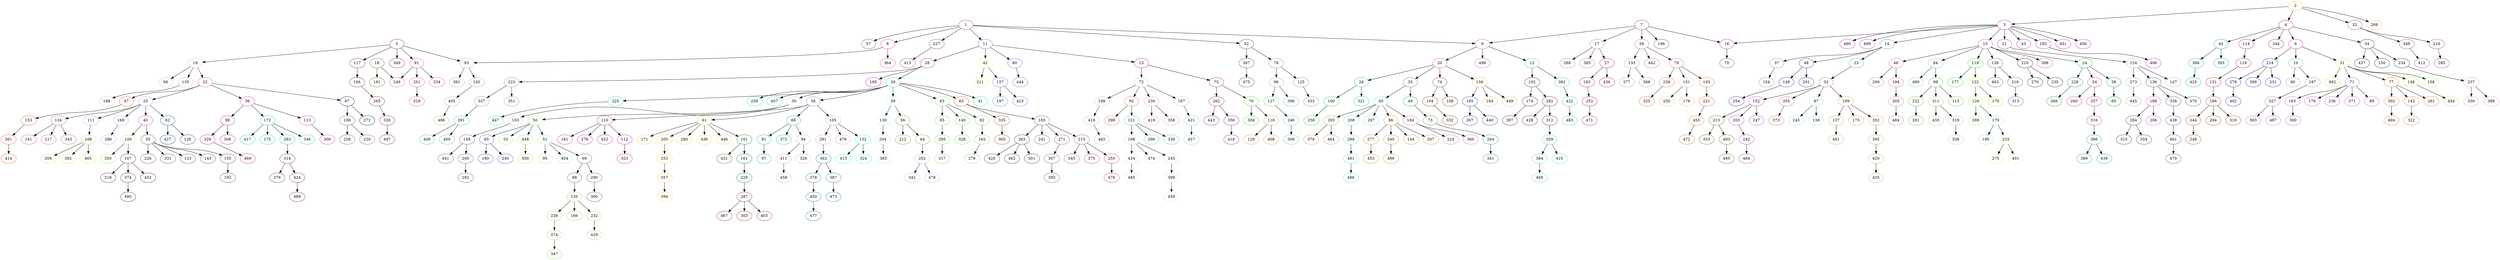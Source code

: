 digraph sample {
18 [color="#2e7300"];
91 [color="#fd2eb8"];
5 [color="#8a005c"];
8 [color="#fd2e5c"];
1 [color="#732e73"];
7 [color="#732e5c"];
3 [color="#cf00cf"];
124 [color="#b8a1b8"];
136 [color="#2e4573"];
188 [color="#fd2ecf"];
284 [color="#452e00"];
2 [color="#fdb845"];
4 [color="#b8002e"];
6 [color="#e6008a"];
10 [color="#73a1a1"];
327 [color="#b85ccf"];
31 [color="#a1fd2e"];
71 [color="#cf45cf"];
77 [color="#e67317"];
214 [color="#2e00cf"];
34 [color="#171717"];
237 [color="#e68acf"];
44 [color="#00a1e6"];
186 [color="#b82e00"];
32 [color="#a12e73"];
14 [color="#5c8aa1"];
33 [color="#e64573"];
87 [color="#8ae6b8"];
109 [color="#cfa145"];
152 [color="#cf17cf"];
213 [color="#5c5c00"];
48 [color="#1717b8"];
15 [color="#e62e8a"];
24 [color="#00a117"];
54 [color="#e6178a"];
386 [color="#17a173"];
46 [color="#cf5c8a"];
84 [color="#5ccfb8"];
99 [color="#5cb817"];
311 [color="#b8b8a1"];
119 [color="#00e62e"];
122 [color="#b8fd00"];
126 [color="#a1fd2e"];
179 [color="#8ae6b8"];
233 [color="#cffd73"];
139 [color="#5c458a"];
210 [color="#2e002e"];
17 [color="#b8735c"];
27 [color="#cf0017"];
59 [color="#cf5c8a"];
79 [color="#fd5c17"];
151 [color="#e6b88a"];
133 [color="#8aa18a"];
9 [color="#cf45b8"];
12 [color="#2ecf73"];
102 [color="#5c002e"];
282 [color="#730045"];
359 [color="#45cfcf"];
20 [color="#fd4545"];
26 [color="#00cf45"];
35 [color="#17a12e"];
45 [color="#45e6cf"];
86 [color="#cf8a00"];
184 [color="#e65cb8"];
293 [color="#cf8a5c"];
74 [color="#732e00"];
156 [color="#fdb845"];
185 [color="#172ea1"];
11 [color="#5c5ccf"];
13 [color="#cf002e"];
72 [color="#8acfa1"];
92 [color="#fd5c17"];
121 [color="#45cf8a"];
198 [color="#cfe6b8"];
230 [color="#fd8aa1"];
75 [color="#cf002e"];
76 [color="#2ee600"];
118 [color="#fd8a45"];
262 [color="#a10073"];
28 [color="#b800a1"];
29 [color="#17e6a1"];
30 [color="#cfb8e6"];
50 [color="#8afd2e"];
51 [color="#a1e68a"];
69 [color="#5c4573"];
120 [color="#a1cf5c"];
65 [color="#452ecf"];
159 [color="#8a2e8a"];
38 [color="#a15ccf"];
61 [color="#fdcf17"];
101 [color="#007317"];
287 [color="#a11717"];
68 [color="#00b8a1"];
94 [color="#cfa1e6"];
105 [color="#e68acf"];
132 [color="#00fde6"];
362 [color="#1773a1"];
110 [color="#e6008a"];
39 [color="#a1fdb8"];
56 [color="#8a8a17"];
202 [color="#cfa1fd"];
63 [color="#5ce645"];
83 [color="#cf2e00"];
165 [color="#8a4545"];
215 [color="#b82e8a"];
263 [color="#2e1745"];
223 [color="#b8738a"];
391 [color="#2eb8b8"];
42 [color="#e6fd2e"];
157 [color="#5c73e6"];
52 [color="#5c2e17"];
78 [color="#738a8a"];
96 [color="#5ccf73"];
93 [color="#a1b873"];
19 [color="#cfb8b8"];
22 [color="#fd452e"];
25 [color="#b88afd"];
40 [color="#e617cf"];
55 [color="#732e45"];
100 [color="#a1e645"];
107 [color="#5c0017"];
62 [color="#002e8a"];
168 [color="#b8e645"];
134 [color="#b85c5c"];
36 [color="#e617a1"];
98 [color="#cf008a"];
172 [color="#00cfb8"];
314 [color="#731717"];
67 [color="#000045"];
106 [color="#73455c"];
191 [color="#2e7300"];
249 [color="#2e7300"];
249 [color="#fd2eb8"];
251 [color="#fd2eb8"];
318 [color="#fd2eb8"];
364 [color="#fd2e5c"];
16 [color="#732e5c"];
70 [color="#732e5c"];
16 [color="#cf00cf"];
21 [color="#cf00cf"];
206 [color="#fd2ecf"];
315 [color="#452e00"];
354 [color="#452e00"];
338 [color="#2e4573"];
438 [color="#2e4573"];
461 [color="#2e4573"];
470 [color="#2e4573"];
370 [color="#2e4573"];
147 [color="#b8a1b8"];
273 [color="#b8a1b8"];
445 [color="#b8a1b8"];
90 [color="#73a1a1"];
187 [color="#73a1a1"];
363 [color="#b85ccf"];
487 [color="#b85ccf"];
89 [color="#cf45cf"];
163 [color="#cf45cf"];
390 [color="#cf45cf"];
176 [color="#cf45cf"];
236 [color="#cf45cf"];
371 [color="#cf45cf"];
142 [color="#e67317"];
322 [color="#e67317"];
261 [color="#e67317"];
302 [color="#e67317"];
494 [color="#e67317"];
148 [color="#a1fd2e"];
454 [color="#a1fd2e"];
158 [color="#a1fd2e"];
492 [color="#a1fd2e"];
231 [color="#2e00cf"];
278 [color="#2e00cf"];
402 [color="#2e00cf"];
369 [color="#2e00cf"];
150 [color="#171717"];
234 [color="#171717"];
330 [color="#e68acf"];
388 [color="#e68acf"];
437 [color="#171717"];
366 [color="#00a1e6"];
425 [color="#00a1e6"];
393 [color="#00a1e6"];
114 [color="#b8002e"];
116 [color="#b8002e"];
131 [color="#b8002e"];
244 [color="#b82e00"];
248 [color="#b82e00"];
294 [color="#b82e00"];
310 [color="#b82e00"];
344 [color="#b8002e"];
216 [color="#a12e73"];
285 [color="#a12e73"];
348 [color="#a12e73"];
412 [color="#a12e73"];
268 [color="#fdb845"];
23 [color="#5c8aa1"];
138 [color="#8ae6b8"];
243 [color="#8ae6b8"];
137 [color="#cfa145"];
491 [color="#cfa145"];
173 [color="#cfa145"];
352 [color="#cfa145"];
395 [color="#cfa145"];
420 [color="#cfa145"];
435 [color="#cfa145"];
203 [color="#cf17cf"];
242 [color="#cf17cf"];
466 [color="#cf17cf"];
353 [color="#5c5c00"];
493 [color="#5c5c00"];
495 [color="#5c5c00"];
247 [color="#cf17cf"];
355 [color="#e64573"];
373 [color="#e64573"];
37 [color="#5c8aa1"];
154 [color="#5c8aa1"];
149 [color="#1717b8"];
254 [color="#1717b8"];
201 [color="#1717b8"];
257 [color="#e6178a"];
316 [color="#e6178a"];
389 [color="#17a173"];
439 [color="#17a173"];
260 [color="#e6178a"];
58 [color="#00a117"];
60 [color="#00a117"];
228 [color="#00a117"];
266 [color="#00a117"];
194 [color="#cf5c8a"];
305 [color="#cf5c8a"];
484 [color="#cf5c8a"];
269 [color="#cf5c8a"];
115 [color="#5cb817"];
222 [color="#5cb817"];
281 [color="#5cb817"];
319 [color="#b8b8a1"];
336 [color="#b8b8a1"];
433 [color="#b8b8a1"];
490 [color="#5ccfb8"];
190 [color="#8ae6b8"];
275 [color="#cffd73"];
401 [color="#cffd73"];
289 [color="#a1fd2e"];
170 [color="#b8fd00"];
177 [color="#00e62e"];
219 [color="#5c458a"];
313 [color="#5c458a"];
463 [color="#5c458a"];
235 [color="#2e002e"];
270 [color="#2e002e"];
398 [color="#e62e8a"];
43 [color="#cf00cf"];
182 [color="#cf00cf"];
406 [color="#cf00cf"];
451 [color="#cf00cf"];
456 [color="#cf00cf"];
460 [color="#cf00cf"];
499 [color="#cf00cf"];
183 [color="#cf0017"];
252 [color="#cf0017"];
471 [color="#cf0017"];
436 [color="#cf0017"];
288 [color="#b8735c"];
385 [color="#b8735c"];
178 [color="#e6b88a"];
250 [color="#e6b88a"];
193 [color="#fd5c17"];
221 [color="#fd5c17"];
455 [color="#fd5c17"];
472 [color="#fd5c17"];
239 [color="#fd5c17"];
325 [color="#fd5c17"];
368 [color="#8aa18a"];
377 [color="#8aa18a"];
442 [color="#cf5c8a"];
196 [color="#732e5c"];
174 [color="#5c002e"];
397 [color="#5c002e"];
312 [color="#730045"];
384 [color="#45cfcf"];
468 [color="#45cfcf"];
410 [color="#45cfcf"];
428 [color="#730045"];
382 [color="#2ecf73"];
422 [color="#2ecf73"];
483 [color="#2ecf73"];
160 [color="#00cf45"];
256 [color="#00cf45"];
321 [color="#00cf45"];
144 [color="#cf8a00"];
207 [color="#cf8a00"];
277 [color="#cf8a00"];
453 [color="#cf8a00"];
340 [color="#cf8a00"];
489 [color="#cf8a00"];
224 [color="#e65cb8"];
360 [color="#e65cb8"];
208 [color="#45e6cf"];
299 [color="#45e6cf"];
481 [color="#45e6cf"];
486 [color="#45e6cf"];
379 [color="#cf8a5c"];
464 [color="#cf8a5c"];
297 [color="#45e6cf"];
49 [color="#17a12e"];
73 [color="#17a12e"];
264 [color="#17a12e"];
341 [color="#17a12e"];
104 [color="#732e00"];
332 [color="#732e00"];
108 [color="#732e00"];
164 [color="#fdb845"];
267 [color="#172ea1"];
440 [color="#172ea1"];
449 [color="#fdb845"];
498 [color="#cf45b8"];
245 [color="#cfe6b8"];
399 [color="#cfe6b8"];
459 [color="#cfe6b8"];
434 [color="#cfe6b8"];
485 [color="#cfe6b8"];
474 [color="#cfe6b8"];
296 [color="#45cf8a"];
339 [color="#45cf8a"];
298 [color="#fd5c17"];
167 [color="#8acfa1"];
421 [color="#8acfa1"];
457 [color="#8acfa1"];
199 [color="#8acfa1"];
416 [color="#8acfa1"];
482 [color="#8acfa1"];
358 [color="#fd8aa1"];
419 [color="#fd8aa1"];
129 [color="#fd8a45"];
408 [color="#fd8a45"];
304 [color="#2ee600"];
356 [color="#a10073"];
418 [color="#a10073"];
443 [color="#a10073"];
88 [color="#5c4573"];
166 [color="#a1cf5c"];
232 [color="#a1cf5c"];
429 [color="#a1cf5c"];
238 [color="#a1cf5c"];
274 [color="#a1cf5c"];
347 [color="#a1cf5c"];
290 [color="#5c4573"];
300 [color="#5c4573"];
95 [color="#a1e68a"];
404 [color="#a1e68a"];
53 [color="#8afd2e"];
180 [color="#452ecf"];
240 [color="#452ecf"];
448 [color="#8afd2e"];
500 [color="#8afd2e"];
103 [color="#cfb8e6"];
200 [color="#8a2e8a"];
292 [color="#8a2e8a"];
441 [color="#8a2e8a"];
161 [color="#007317"];
229 [color="#007317"];
303 [color="#a11717"];
403 [color="#a11717"];
467 [color="#a11717"];
431 [color="#007317"];
171 [color="#fdcf17"];
205 [color="#fdcf17"];
253 [color="#fdcf17"];
357 [color="#fdcf17"];
394 [color="#fdcf17"];
280 [color="#fdcf17"];
430 [color="#fdcf17"];
446 [color="#fdcf17"];
81 [color="#00b8a1"];
97 [color="#00b8a1"];
320 [color="#cfa1e6"];
411 [color="#cfa1e6"];
458 [color="#cfa1e6"];
372 [color="#00b8a1"];
324 [color="#00fde6"];
415 [color="#00fde6"];
291 [color="#e68acf"];
378 [color="#1773a1"];
450 [color="#1773a1"];
477 [color="#1773a1"];
387 [color="#1773a1"];
473 [color="#1773a1"];
479 [color="#e68acf"];
112 [color="#e6008a"];
323 [color="#e6008a"];
181 [color="#e6008a"];
276 [color="#e6008a"];
432 [color="#e6008a"];
64 [color="#8a8a17"];
342 [color="#cfa1fd"];
478 [color="#cfa1fd"];
212 [color="#8a8a17"];
130 [color="#a1fdb8"];
204 [color="#a1fdb8"];
383 [color="#a1fdb8"];
41 [color="#17e6a1"];
82 [color="#5ce645"];
162 [color="#5ce645"];
279 [color="#5ce645"];
85 [color="#5ce645"];
295 [color="#5ce645"];
317 [color="#5ce645"];
140 [color="#5ce645"];
328 [color="#5ce645"];
255 [color="#b82e8a"];
476 [color="#b82e8a"];
345 [color="#b82e8a"];
375 [color="#b82e8a"];
241 [color="#8a4545"];
301 [color="#2e1745"];
426 [color="#2e1745"];
462 [color="#2e1745"];
271 [color="#8a4545"];
307 [color="#8a4545"];
380 [color="#8a4545"];
335 [color="#cf2e00"];
365 [color="#cf2e00"];
225 [color="#17e6a1"];
447 [color="#17e6a1"];
259 [color="#17e6a1"];
407 [color="#17e6a1"];
195 [color="#b800a1"];
337 [color="#b8738a"];
400 [color="#2eb8b8"];
409 [color="#2eb8b8"];
351 [color="#b8738a"];
197 [color="#5c73e6"];
423 [color="#5c73e6"];
211 [color="#e6fd2e"];
80 [color="#5c5ccf"];
444 [color="#5c5ccf"];
127 [color="#5ccf73"];
246 [color="#5ccf73"];
306 [color="#5ccf73"];
396 [color="#5ccf73"];
125 [color="#738a8a"];
333 [color="#738a8a"];
367 [color="#5c2e17"];
475 [color="#5c2e17"];
57 [color="#732e73"];
227 [color="#732e73"];
413 [color="#732e73"];
145 [color="#a1b873"];
405 [color="#a1b873"];
496 [color="#a1b873"];
381 [color="#a1b873"];
123 [color="#732e45"];
143 [color="#732e45"];
155 [color="#732e45"];
192 [color="#732e45"];
226 [color="#732e45"];
331 [color="#732e45"];
218 [color="#5c0017"];
374 [color="#5c0017"];
480 [color="#5c0017"];
452 [color="#5c0017"];
350 [color="#a1e645"];
128 [color="#002e8a"];
427 [color="#002e8a"];
111 [color="#b88afd"];
209 [color="#b8e645"];
392 [color="#b8e645"];
465 [color="#b8e645"];
141 [color="#b85c5c"];
217 [color="#b85c5c"];
343 [color="#b85c5c"];
169 [color="#b88afd"];
286 [color="#b88afd"];
308 [color="#cf008a"];
329 [color="#cf008a"];
469 [color="#cf008a"];
113 [color="#e617a1"];
309 [color="#e617a1"];
175 [color="#00cfb8"];
283 [color="#00cfb8"];
376 [color="#731717"];
424 [color="#731717"];
488 [color="#731717"];
346 [color="#00cfb8"];
417 [color="#00cfb8"];
47 [color="#fd452e"];
153 [color="#fd452e"];
361 [color="#fd452e"];
414 [color="#fd452e"];
220 [color="#73455c"];
258 [color="#73455c"];
272 [color="#000045"];
66 [color="#cfb8b8"];
135 [color="#cfb8b8"];
189 [color="#cfb8b8"];
117 [color="#8a005c"];
146 [color="#8a005c"];
265 [color="#8a005c"];
326 [color="#8a005c"];
497 [color="#8a005c"];
349 [color="#8a005c"];
334 [color="#fd2eb8"];
2 -> 3[color="black"];
2 -> 4[color="black"];
4 -> 6[color="black"];
1 -> 8[color="black"];
1 -> 9[color="black"];
7 -> 9[color="black"];
6 -> 10[color="black"];
1 -> 11[color="black"];
9 -> 12[color="black"];
11 -> 13[color="black"];
3 -> 14[color="black"];
3 -> 15[color="black"];
3 -> 16[color="black"];
7 -> 16[color="black"];
7 -> 17[color="black"];
5 -> 19[color="black"];
9 -> 20[color="black"];
3 -> 21[color="black"];
19 -> 22[color="black"];
14 -> 23[color="black"];
15 -> 24[color="black"];
22 -> 25[color="black"];
20 -> 26[color="black"];
17 -> 27[color="black"];
11 -> 28[color="black"];
28 -> 29[color="black"];
29 -> 30[color="black"];
6 -> 31[color="black"];
2 -> 32[color="black"];
23 -> 33[color="black"];
4 -> 34[color="black"];
20 -> 35[color="black"];
22 -> 36[color="black"];
14 -> 37[color="black"];
29 -> 38[color="black"];
29 -> 39[color="black"];
25 -> 40[color="black"];
29 -> 41[color="black"];
11 -> 42[color="black"];
3 -> 43[color="black"];
4 -> 44[color="black"];
35 -> 45[color="black"];
15 -> 46[color="black"];
22 -> 47[color="black"];
14 -> 48[color="black"];
35 -> 49[color="black"];
30 -> 50[color="black"];
50 -> 51[color="black"];
1 -> 52[color="black"];
50 -> 53[color="black"];
24 -> 54[color="black"];
40 -> 55[color="black"];
39 -> 56[color="black"];
1 -> 57[color="black"];
24 -> 58[color="black"];
7 -> 59[color="black"];
58 -> 60[color="black"];
38 -> 61[color="black"];
25 -> 62[color="black"];
29 -> 63[color="black"];
56 -> 64[color="black"];
50 -> 65[color="black"];
19 -> 66[color="black"];
22 -> 67[color="black"];
38 -> 68[color="black"];
51 -> 69[color="black"];
16 -> 70[color="black"];
31 -> 71[color="black"];
13 -> 72[color="black"];
49 -> 73[color="black"];
20 -> 74[color="black"];
13 -> 75[color="black"];
75 -> 76[color="black"];
31 -> 77[color="black"];
52 -> 78[color="black"];
59 -> 79[color="black"];
11 -> 80[color="black"];
68 -> 81[color="black"];
63 -> 82[color="black"];
29 -> 83[color="black"];
15 -> 84[color="black"];
63 -> 85[color="black"];
45 -> 86[color="black"];
33 -> 87[color="black"];
69 -> 88[color="black"];
71 -> 89[color="black"];
10 -> 90[color="black"];
5 -> 91[color="black"];
72 -> 92[color="black"];
5 -> 93[color="black"];
8 -> 93[color="black"];
68 -> 94[color="black"];
51 -> 95[color="black"];
78 -> 96[color="black"];
81 -> 97[color="black"];
36 -> 98[color="black"];
84 -> 99[color="black"];
40 -> 100[color="black"];
61 -> 101[color="black"];
12 -> 102[color="black"];
30 -> 103[color="black"];
74 -> 104[color="black"];
38 -> 105[color="black"];
67 -> 106[color="black"];
100 -> 107[color="black"];
74 -> 108[color="black"];
33 -> 109[color="black"];
38 -> 110[color="black"];
25 -> 111[color="black"];
110 -> 112[color="black"];
36 -> 113[color="black"];
4 -> 114[color="black"];
99 -> 115[color="black"];
114 -> 116[color="black"];
5 -> 117[color="black"];
76 -> 118[color="black"];
15 -> 119[color="black"];
88 -> 120[color="black"];
92 -> 121[color="black"];
119 -> 122[color="black"];
55 -> 123[color="black"];
21 -> 124[color="black"];
78 -> 125[color="black"];
122 -> 126[color="black"];
96 -> 127[color="black"];
62 -> 128[color="black"];
118 -> 129[color="black"];
39 -> 130[color="black"];
116 -> 131[color="black"];
105 -> 132[color="black"];
59 -> 133[color="black"];
25 -> 134[color="black"];
19 -> 135[color="black"];
124 -> 136[color="black"];
109 -> 137[color="black"];
87 -> 138[color="black"];
15 -> 139[color="black"];
63 -> 140[color="black"];
134 -> 141[color="black"];
77 -> 142[color="black"];
55 -> 143[color="black"];
86 -> 144[color="black"];
93 -> 145[color="black"];
117 -> 146[color="black"];
124 -> 147[color="black"];
31 -> 148[color="black"];
48 -> 149[color="black"];
34 -> 150[color="black"];
79 -> 151[color="black"];
33 -> 152[color="black"];
47 -> 153[color="black"];
37 -> 154[color="black"];
55 -> 155[color="black"];
20 -> 156[color="black"];
42 -> 157[color="black"];
31 -> 158[color="black"];
103 -> 159[color="black"];
26 -> 160[color="black"];
101 -> 161[color="black"];
82 -> 162[color="black"];
71 -> 163[color="black"];
156 -> 164[color="black"];
83 -> 165[color="black"];
120 -> 166[color="black"];
72 -> 167[color="black"];
111 -> 168[color="black"];
25 -> 169[color="black"];
122 -> 170[color="black"];
61 -> 171[color="black"];
36 -> 172[color="black"];
109 -> 173[color="black"];
102 -> 174[color="black"];
172 -> 175[color="black"];
71 -> 176[color="black"];
119 -> 177[color="black"];
151 -> 178[color="black"];
126 -> 179[color="black"];
65 -> 180[color="black"];
110 -> 181[color="black"];
3 -> 182[color="black"];
27 -> 183[color="black"];
45 -> 184[color="black"];
156 -> 185[color="black"];
131 -> 186[color="black"];
10 -> 187[color="black"];
136 -> 188[color="black"];
135 -> 189[color="black"];
179 -> 190[color="black"];
18 -> 191[color="black"];
155 -> 192[color="black"];
79 -> 193[color="black"];
46 -> 194[color="black"];
28 -> 195[color="black"];
7 -> 196[color="black"];
157 -> 197[color="black"];
121 -> 198[color="black"];
72 -> 199[color="black"];
159 -> 200[color="black"];
48 -> 201[color="black"];
64 -> 202[color="black"];
152 -> 203[color="black"];
130 -> 204[color="black"];
61 -> 205[color="black"];
188 -> 206[color="black"];
86 -> 207[color="black"];
45 -> 208[color="black"];
168 -> 209[color="black"];
15 -> 210[color="black"];
42 -> 211[color="black"];
56 -> 212[color="black"];
152 -> 213[color="black"];
6 -> 214[color="black"];
165 -> 215[color="black"];
32 -> 216[color="black"];
134 -> 217[color="black"];
107 -> 218[color="black"];
139 -> 219[color="black"];
106 -> 220[color="black"];
193 -> 221[color="black"];
99 -> 222[color="black"];
28 -> 223[color="black"];
184 -> 224[color="black"];
29 -> 225[color="black"];
55 -> 226[color="black"];
1 -> 227[color="black"];
24 -> 228[color="black"];
161 -> 229[color="black"];
72 -> 230[color="black"];
214 -> 231[color="black"];
120 -> 232[color="black"];
179 -> 233[color="black"];
34 -> 234[color="black"];
210 -> 235[color="black"];
71 -> 236[color="black"];
234 -> 237[color="black"];
120 -> 238[color="black"];
79 -> 239[color="black"];
65 -> 240[color="black"];
165 -> 241[color="black"];
203 -> 242[color="black"];
87 -> 243[color="black"];
186 -> 244[color="black"];
198 -> 245[color="black"];
127 -> 246[color="black"];
152 -> 247[color="black"];
244 -> 248[color="black"];
18 -> 249[color="black"];
91 -> 249[color="black"];
151 -> 250[color="black"];
91 -> 251[color="black"];
183 -> 252[color="black"];
205 -> 253[color="black"];
149 -> 254[color="black"];
215 -> 255[color="black"];
160 -> 256[color="black"];
54 -> 257[color="black"];
106 -> 258[color="black"];
29 -> 259[color="black"];
54 -> 260[color="black"];
77 -> 261[color="black"];
75 -> 262[color="black"];
165 -> 263[color="black"];
73 -> 264[color="black"];
146 -> 265[color="black"];
228 -> 266[color="black"];
185 -> 267[color="black"];
2 -> 268[color="black"];
46 -> 269[color="black"];
210 -> 270[color="black"];
165 -> 271[color="black"];
67 -> 272[color="black"];
124 -> 273[color="black"];
238 -> 274[color="black"];
233 -> 275[color="black"];
110 -> 276[color="black"];
86 -> 277[color="black"];
214 -> 278[color="black"];
162 -> 279[color="black"];
61 -> 280[color="black"];
222 -> 281[color="black"];
102 -> 282[color="black"];
172 -> 283[color="black"];
188 -> 284[color="black"];
216 -> 285[color="black"];
169 -> 286[color="black"];
229 -> 287[color="black"];
17 -> 288[color="black"];
126 -> 289[color="black"];
69 -> 290[color="black"];
105 -> 291[color="black"];
200 -> 292[color="black"];
45 -> 293[color="black"];
186 -> 294[color="black"];
85 -> 295[color="black"];
121 -> 296[color="black"];
45 -> 297[color="black"];
92 -> 298[color="black"];
208 -> 299[color="black"];
290 -> 300[color="black"];
263 -> 301[color="black"];
77 -> 302[color="black"];
287 -> 303[color="black"];
76 -> 304[color="black"];
194 -> 305[color="black"];
246 -> 306[color="black"];
271 -> 307[color="black"];
98 -> 308[color="black"];
113 -> 309[color="black"];
186 -> 310[color="black"];
99 -> 311[color="black"];
282 -> 312[color="black"];
219 -> 313[color="black"];
283 -> 314[color="black"];
284 -> 315[color="black"];
257 -> 316[color="black"];
295 -> 317[color="black"];
251 -> 318[color="black"];
311 -> 319[color="black"];
94 -> 320[color="black"];
26 -> 321[color="black"];
142 -> 322[color="black"];
112 -> 323[color="black"];
132 -> 324[color="black"];
239 -> 325[color="black"];
265 -> 326[color="black"];
187 -> 327[color="black"];
140 -> 328[color="black"];
98 -> 329[color="black"];
237 -> 330[color="black"];
55 -> 331[color="black"];
104 -> 332[color="black"];
125 -> 333[color="black"];
91 -> 334[color="black"];
83 -> 335[color="black"];
319 -> 336[color="black"];
223 -> 337[color="black"];
136 -> 338[color="black"];
121 -> 339[color="black"];
86 -> 340[color="black"];
264 -> 341[color="black"];
202 -> 342[color="black"];
134 -> 343[color="black"];
4 -> 344[color="black"];
215 -> 345[color="black"];
172 -> 346[color="black"];
274 -> 347[color="black"];
32 -> 348[color="black"];
5 -> 349[color="black"];
100 -> 350[color="black"];
223 -> 351[color="black"];
109 -> 352[color="black"];
213 -> 353[color="black"];
284 -> 354[color="black"];
33 -> 355[color="black"];
262 -> 356[color="black"];
253 -> 357[color="black"];
230 -> 358[color="black"];
312 -> 359[color="black"];
184 -> 360[color="black"];
153 -> 361[color="black"];
291 -> 362[color="black"];
327 -> 363[color="black"];
8 -> 364[color="black"];
335 -> 365[color="black"];
44 -> 366[color="black"];
52 -> 367[color="black"];
133 -> 368[color="black"];
214 -> 369[color="black"];
136 -> 370[color="black"];
71 -> 371[color="black"];
68 -> 372[color="black"];
355 -> 373[color="black"];
107 -> 374[color="black"];
215 -> 375[color="black"];
314 -> 376[color="black"];
133 -> 377[color="black"];
362 -> 378[color="black"];
293 -> 379[color="black"];
307 -> 380[color="black"];
93 -> 381[color="black"];
12 -> 382[color="black"];
204 -> 383[color="black"];
359 -> 384[color="black"];
17 -> 385[color="black"];
316 -> 386[color="black"];
362 -> 387[color="black"];
237 -> 388[color="black"];
386 -> 389[color="black"];
163 -> 390[color="black"];
337 -> 391[color="black"];
168 -> 392[color="black"];
44 -> 393[color="black"];
357 -> 394[color="black"];
352 -> 395[color="black"];
96 -> 396[color="black"];
174 -> 397[color="black"];
15 -> 398[color="black"];
245 -> 399[color="black"];
391 -> 400[color="black"];
233 -> 401[color="black"];
278 -> 402[color="black"];
287 -> 403[color="black"];
51 -> 404[color="black"];
145 -> 405[color="black"];
182 -> 406[color="black"];
29 -> 407[color="black"];
118 -> 408[color="black"];
391 -> 409[color="black"];
359 -> 410[color="black"];
94 -> 411[color="black"];
348 -> 412[color="black"];
227 -> 413[color="black"];
361 -> 414[color="black"];
132 -> 415[color="black"];
199 -> 416[color="black"];
172 -> 417[color="black"];
356 -> 418[color="black"];
230 -> 419[color="black"];
395 -> 420[color="black"];
167 -> 421[color="black"];
382 -> 422[color="black"];
157 -> 423[color="black"];
314 -> 424[color="black"];
366 -> 425[color="black"];
263 -> 426[color="black"];
62 -> 427[color="black"];
282 -> 428[color="black"];
232 -> 429[color="black"];
61 -> 430[color="black"];
101 -> 431[color="black"];
110 -> 432[color="black"];
311 -> 433[color="black"];
198 -> 434[color="black"];
420 -> 435[color="black"];
27 -> 436[color="black"];
34 -> 437[color="black"];
338 -> 438[color="black"];
386 -> 439[color="black"];
185 -> 440[color="black"];
159 -> 441[color="black"];
59 -> 442[color="black"];
262 -> 443[color="black"];
80 -> 444[color="black"];
273 -> 445[color="black"];
61 -> 446[color="black"];
225 -> 447[color="black"];
50 -> 448[color="black"];
156 -> 449[color="black"];
378 -> 450[color="black"];
3 -> 451[color="black"];
107 -> 452[color="black"];
277 -> 453[color="black"];
148 -> 454[color="black"];
221 -> 455[color="black"];
3 -> 456[color="black"];
421 -> 457[color="black"];
411 -> 458[color="black"];
399 -> 459[color="black"];
3 -> 460[color="black"];
438 -> 461[color="black"];
263 -> 462[color="black"];
139 -> 463[color="black"];
293 -> 464[color="black"];
168 -> 465[color="black"];
242 -> 466[color="black"];
287 -> 467[color="black"];
384 -> 468[color="black"];
329 -> 469[color="black"];
461 -> 470[color="black"];
252 -> 471[color="black"];
455 -> 472[color="black"];
387 -> 473[color="black"];
198 -> 474[color="black"];
367 -> 475[color="black"];
255 -> 476[color="black"];
450 -> 477[color="black"];
202 -> 478[color="black"];
105 -> 479[color="black"];
374 -> 480[color="black"];
299 -> 481[color="black"];
416 -> 482[color="black"];
422 -> 483[color="black"];
305 -> 484[color="black"];
434 -> 485[color="black"];
481 -> 486[color="black"];
327 -> 487[color="black"];
424 -> 488[color="black"];
340 -> 489[color="black"];
84 -> 490[color="black"];
137 -> 491[color="black"];
31 -> 492[color="black"];
213 -> 493[color="black"];
302 -> 494[color="black"];
493 -> 495[color="black"];
405 -> 496[color="black"];
326 -> 497[color="black"];
9 -> 498[color="black"];
3 -> 499[color="black"];
448 -> 500[color="black"];
}